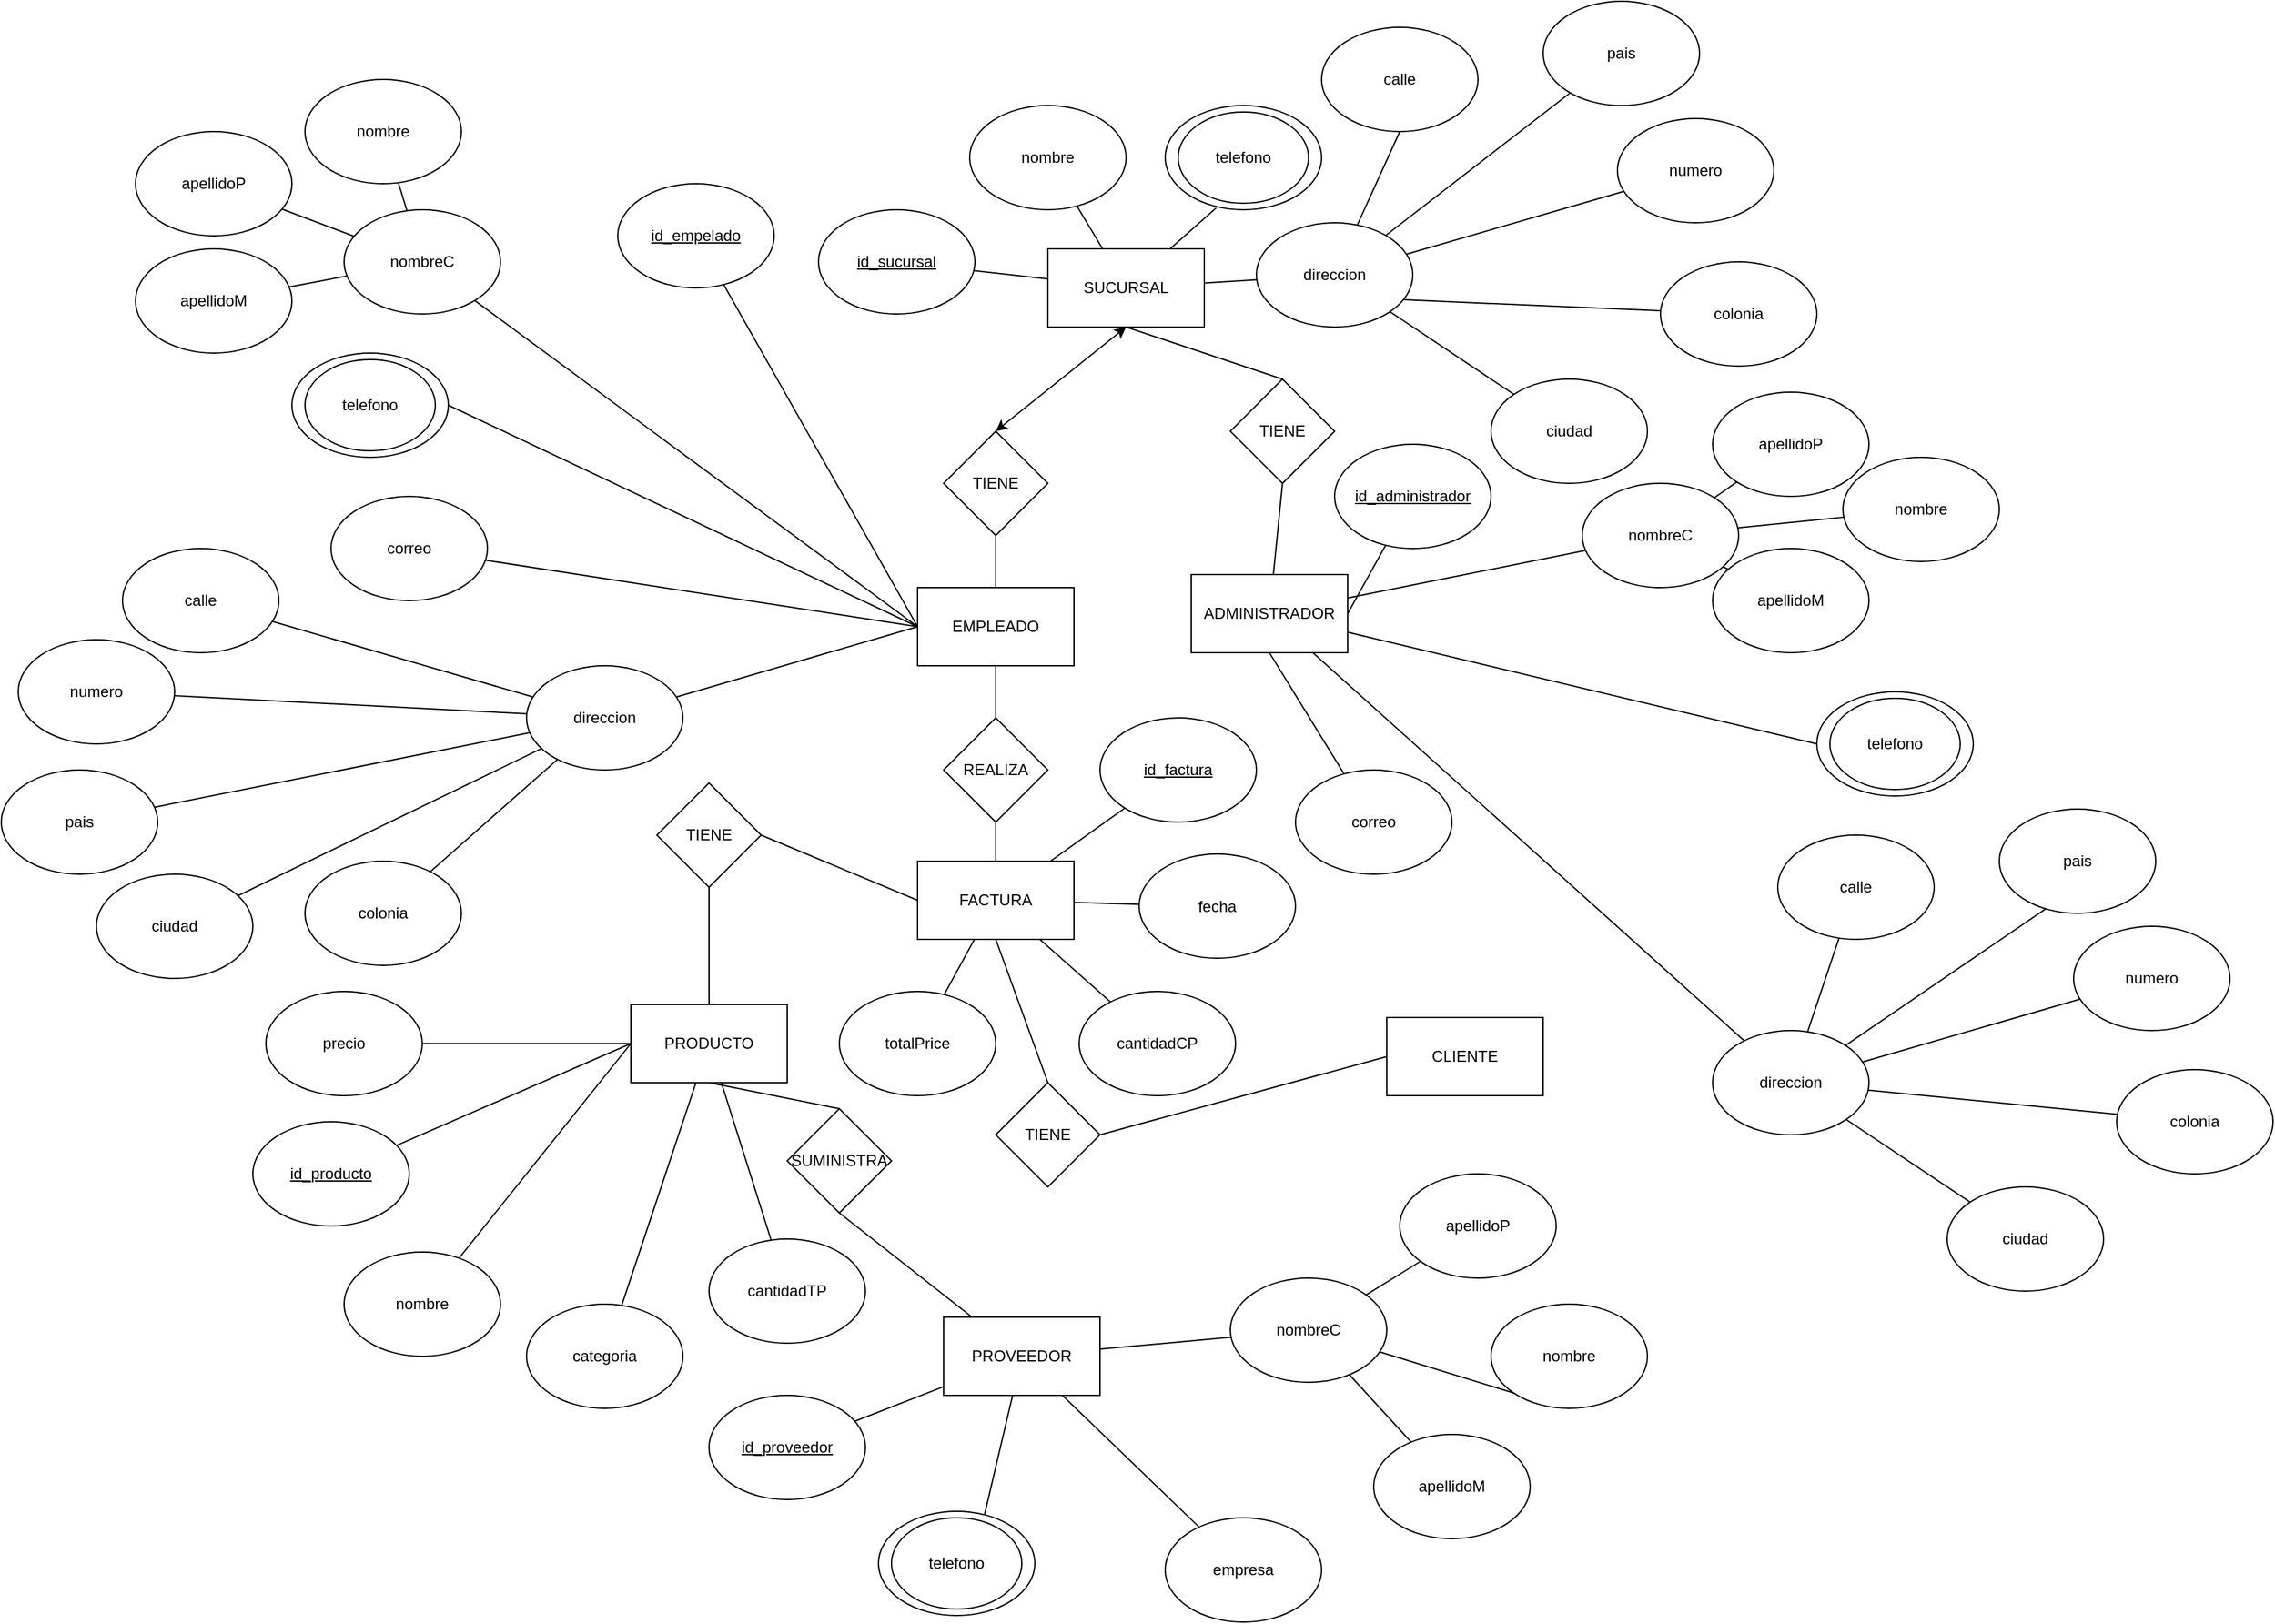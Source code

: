 <mxfile version="24.7.17">
  <diagram name="Página-1" id="daHvQAyVxowlMjiB71-R">
    <mxGraphModel dx="1592" dy="1625" grid="1" gridSize="10" guides="1" tooltips="1" connect="1" arrows="1" fold="1" page="1" pageScale="1" pageWidth="827" pageHeight="1169" math="0" shadow="0">
      <root>
        <mxCell id="0" />
        <mxCell id="1" parent="0" />
        <mxCell id="6Jg52KWJVzzLv4vNnvrJ-6" value="SUCURSAL" style="rounded=0;whiteSpace=wrap;html=1;" vertex="1" parent="1">
          <mxGeometry x="390" y="120" width="120" height="60" as="geometry" />
        </mxCell>
        <mxCell id="6Jg52KWJVzzLv4vNnvrJ-7" value="EMPLEADO" style="rounded=0;whiteSpace=wrap;html=1;" vertex="1" parent="1">
          <mxGeometry x="290" y="380" width="120" height="60" as="geometry" />
        </mxCell>
        <mxCell id="6Jg52KWJVzzLv4vNnvrJ-8" value="CLIENTE" style="rounded=0;whiteSpace=wrap;html=1;" vertex="1" parent="1">
          <mxGeometry x="650" y="710" width="120" height="60" as="geometry" />
        </mxCell>
        <mxCell id="6Jg52KWJVzzLv4vNnvrJ-9" value="PRODUCTO" style="rounded=0;whiteSpace=wrap;html=1;" vertex="1" parent="1">
          <mxGeometry x="70" y="700" width="120" height="60" as="geometry" />
        </mxCell>
        <mxCell id="6Jg52KWJVzzLv4vNnvrJ-10" value="PROVEEDOR" style="rounded=0;whiteSpace=wrap;html=1;" vertex="1" parent="1">
          <mxGeometry x="310" y="940" width="120" height="60" as="geometry" />
        </mxCell>
        <mxCell id="6Jg52KWJVzzLv4vNnvrJ-12" value="" style="endArrow=none;html=1;rounded=0;exitX=0.5;exitY=0;exitDx=0;exitDy=0;" edge="1" parent="1" source="6Jg52KWJVzzLv4vNnvrJ-21" target="6Jg52KWJVzzLv4vNnvrJ-7">
          <mxGeometry width="50" height="50" relative="1" as="geometry">
            <mxPoint x="330" y="500" as="sourcePoint" />
            <mxPoint x="350" y="460" as="targetPoint" />
          </mxGeometry>
        </mxCell>
        <mxCell id="6Jg52KWJVzzLv4vNnvrJ-15" value="" style="endArrow=none;html=1;rounded=0;entryX=0.5;entryY=1;entryDx=0;entryDy=0;exitX=0.5;exitY=0;exitDx=0;exitDy=0;" edge="1" parent="1" source="6Jg52KWJVzzLv4vNnvrJ-31" target="6Jg52KWJVzzLv4vNnvrJ-9">
          <mxGeometry width="50" height="50" relative="1" as="geometry">
            <mxPoint x="400" y="780" as="sourcePoint" />
            <mxPoint x="450" y="730" as="targetPoint" />
          </mxGeometry>
        </mxCell>
        <mxCell id="6Jg52KWJVzzLv4vNnvrJ-16" value="ADMINISTRADOR" style="rounded=0;whiteSpace=wrap;html=1;" vertex="1" parent="1">
          <mxGeometry x="500" y="370" width="120" height="60" as="geometry" />
        </mxCell>
        <mxCell id="6Jg52KWJVzzLv4vNnvrJ-17" value="" style="endArrow=classic;html=1;rounded=0;entryX=0.5;entryY=1;entryDx=0;entryDy=0;exitX=0.5;exitY=0;exitDx=0;exitDy=0;startArrow=classic;startFill=1;endFill=1;" edge="1" parent="1" source="6Jg52KWJVzzLv4vNnvrJ-53" target="6Jg52KWJVzzLv4vNnvrJ-6">
          <mxGeometry width="50" height="50" relative="1" as="geometry">
            <mxPoint x="350" y="260" as="sourcePoint" />
            <mxPoint x="500" y="160" as="targetPoint" />
          </mxGeometry>
        </mxCell>
        <mxCell id="6Jg52KWJVzzLv4vNnvrJ-18" value="" style="endArrow=none;html=1;rounded=0;entryX=0.5;entryY=1;entryDx=0;entryDy=0;exitX=0.5;exitY=0;exitDx=0;exitDy=0;" edge="1" parent="1" source="6Jg52KWJVzzLv4vNnvrJ-56" target="6Jg52KWJVzzLv4vNnvrJ-6">
          <mxGeometry width="50" height="50" relative="1" as="geometry">
            <mxPoint x="450" y="210" as="sourcePoint" />
            <mxPoint x="500" y="160" as="targetPoint" />
          </mxGeometry>
        </mxCell>
        <mxCell id="6Jg52KWJVzzLv4vNnvrJ-20" value="FACTURA" style="rounded=0;whiteSpace=wrap;html=1;" vertex="1" parent="1">
          <mxGeometry x="290" y="590" width="120" height="60" as="geometry" />
        </mxCell>
        <mxCell id="6Jg52KWJVzzLv4vNnvrJ-21" value="REALIZA" style="rhombus;whiteSpace=wrap;html=1;" vertex="1" parent="1">
          <mxGeometry x="310" y="480" width="80" height="80" as="geometry" />
        </mxCell>
        <mxCell id="6Jg52KWJVzzLv4vNnvrJ-22" value="" style="endArrow=none;html=1;rounded=0;entryX=0.5;entryY=1;entryDx=0;entryDy=0;exitX=0.5;exitY=0;exitDx=0;exitDy=0;" edge="1" parent="1" source="6Jg52KWJVzzLv4vNnvrJ-20" target="6Jg52KWJVzzLv4vNnvrJ-21">
          <mxGeometry width="50" height="50" relative="1" as="geometry">
            <mxPoint x="470" y="540" as="sourcePoint" />
            <mxPoint x="520" y="490" as="targetPoint" />
          </mxGeometry>
        </mxCell>
        <mxCell id="6Jg52KWJVzzLv4vNnvrJ-24" value="TIENE" style="rhombus;whiteSpace=wrap;html=1;" vertex="1" parent="1">
          <mxGeometry x="90" y="530" width="80" height="80" as="geometry" />
        </mxCell>
        <mxCell id="6Jg52KWJVzzLv4vNnvrJ-25" value="" style="endArrow=none;html=1;rounded=0;entryX=0;entryY=0.5;entryDx=0;entryDy=0;exitX=1;exitY=0.5;exitDx=0;exitDy=0;" edge="1" parent="1" source="6Jg52KWJVzzLv4vNnvrJ-24" target="6Jg52KWJVzzLv4vNnvrJ-20">
          <mxGeometry width="50" height="50" relative="1" as="geometry">
            <mxPoint x="220" y="570" as="sourcePoint" />
            <mxPoint x="270" y="520" as="targetPoint" />
          </mxGeometry>
        </mxCell>
        <mxCell id="6Jg52KWJVzzLv4vNnvrJ-26" value="" style="endArrow=none;html=1;rounded=0;entryX=0.5;entryY=1;entryDx=0;entryDy=0;" edge="1" parent="1" source="6Jg52KWJVzzLv4vNnvrJ-9" target="6Jg52KWJVzzLv4vNnvrJ-24">
          <mxGeometry width="50" height="50" relative="1" as="geometry">
            <mxPoint x="220" y="570" as="sourcePoint" />
            <mxPoint x="270" y="520" as="targetPoint" />
          </mxGeometry>
        </mxCell>
        <mxCell id="6Jg52KWJVzzLv4vNnvrJ-27" value="" style="endArrow=none;html=1;rounded=0;exitX=0;exitY=0.5;exitDx=0;exitDy=0;entryX=1;entryY=0.5;entryDx=0;entryDy=0;" edge="1" parent="1" source="6Jg52KWJVzzLv4vNnvrJ-8" target="6Jg52KWJVzzLv4vNnvrJ-28">
          <mxGeometry width="50" height="50" relative="1" as="geometry">
            <mxPoint x="180" y="580" as="sourcePoint" />
            <mxPoint x="390" y="730" as="targetPoint" />
          </mxGeometry>
        </mxCell>
        <mxCell id="6Jg52KWJVzzLv4vNnvrJ-28" value="TIENE" style="rhombus;whiteSpace=wrap;html=1;" vertex="1" parent="1">
          <mxGeometry x="350" y="760" width="80" height="80" as="geometry" />
        </mxCell>
        <mxCell id="6Jg52KWJVzzLv4vNnvrJ-30" value="" style="endArrow=none;html=1;rounded=0;entryX=0.5;entryY=1;entryDx=0;entryDy=0;exitX=0.5;exitY=0;exitDx=0;exitDy=0;" edge="1" parent="1" source="6Jg52KWJVzzLv4vNnvrJ-28" target="6Jg52KWJVzzLv4vNnvrJ-20">
          <mxGeometry width="50" height="50" relative="1" as="geometry">
            <mxPoint x="350" y="680" as="sourcePoint" />
            <mxPoint x="400" y="640" as="targetPoint" />
          </mxGeometry>
        </mxCell>
        <mxCell id="6Jg52KWJVzzLv4vNnvrJ-31" value="SUMINISTRA" style="rhombus;whiteSpace=wrap;html=1;" vertex="1" parent="1">
          <mxGeometry x="190" y="780" width="80" height="80" as="geometry" />
        </mxCell>
        <mxCell id="6Jg52KWJVzzLv4vNnvrJ-32" value="" style="endArrow=none;html=1;rounded=0;entryX=0.5;entryY=1;entryDx=0;entryDy=0;" edge="1" parent="1" source="6Jg52KWJVzzLv4vNnvrJ-10" target="6Jg52KWJVzzLv4vNnvrJ-31">
          <mxGeometry width="50" height="50" relative="1" as="geometry">
            <mxPoint x="280" y="960" as="sourcePoint" />
            <mxPoint x="330" y="910" as="targetPoint" />
          </mxGeometry>
        </mxCell>
        <mxCell id="6Jg52KWJVzzLv4vNnvrJ-33" value="id_sucursal" style="ellipse;whiteSpace=wrap;html=1;fontStyle=4" vertex="1" parent="1">
          <mxGeometry x="214" y="90" width="120" height="80" as="geometry" />
        </mxCell>
        <mxCell id="6Jg52KWJVzzLv4vNnvrJ-34" value="nombre" style="ellipse;whiteSpace=wrap;html=1;" vertex="1" parent="1">
          <mxGeometry x="330" y="10" width="120" height="80" as="geometry" />
        </mxCell>
        <mxCell id="6Jg52KWJVzzLv4vNnvrJ-35" value="telefono" style="ellipse;whiteSpace=wrap;html=1;" vertex="1" parent="1">
          <mxGeometry x="480" y="10" width="120" height="80" as="geometry" />
        </mxCell>
        <mxCell id="6Jg52KWJVzzLv4vNnvrJ-36" value="telefono" style="ellipse;whiteSpace=wrap;html=1;" vertex="1" parent="1">
          <mxGeometry x="490" y="15" width="100" height="70" as="geometry" />
        </mxCell>
        <mxCell id="6Jg52KWJVzzLv4vNnvrJ-37" value="direccion" style="ellipse;whiteSpace=wrap;html=1;" vertex="1" parent="1">
          <mxGeometry x="550" y="100" width="120" height="80" as="geometry" />
        </mxCell>
        <mxCell id="6Jg52KWJVzzLv4vNnvrJ-38" value="calle" style="ellipse;whiteSpace=wrap;html=1;" vertex="1" parent="1">
          <mxGeometry x="600" y="-50" width="120" height="80" as="geometry" />
        </mxCell>
        <mxCell id="6Jg52KWJVzzLv4vNnvrJ-39" value="numero" style="ellipse;whiteSpace=wrap;html=1;" vertex="1" parent="1">
          <mxGeometry x="827" y="20" width="120" height="80" as="geometry" />
        </mxCell>
        <mxCell id="6Jg52KWJVzzLv4vNnvrJ-40" value="colonia" style="ellipse;whiteSpace=wrap;html=1;" vertex="1" parent="1">
          <mxGeometry x="860" y="130" width="120" height="80" as="geometry" />
        </mxCell>
        <mxCell id="6Jg52KWJVzzLv4vNnvrJ-41" value="ciudad" style="ellipse;whiteSpace=wrap;html=1;" vertex="1" parent="1">
          <mxGeometry x="730" y="220" width="120" height="80" as="geometry" />
        </mxCell>
        <mxCell id="6Jg52KWJVzzLv4vNnvrJ-42" value="pais" style="ellipse;whiteSpace=wrap;html=1;" vertex="1" parent="1">
          <mxGeometry x="770" y="-70" width="120" height="80" as="geometry" />
        </mxCell>
        <mxCell id="6Jg52KWJVzzLv4vNnvrJ-43" value="" style="endArrow=none;html=1;rounded=0;entryX=0.5;entryY=1;entryDx=0;entryDy=0;" edge="1" parent="1" source="6Jg52KWJVzzLv4vNnvrJ-37" target="6Jg52KWJVzzLv4vNnvrJ-38">
          <mxGeometry width="50" height="50" relative="1" as="geometry">
            <mxPoint x="530" y="160" as="sourcePoint" />
            <mxPoint x="580" y="110" as="targetPoint" />
          </mxGeometry>
        </mxCell>
        <mxCell id="6Jg52KWJVzzLv4vNnvrJ-45" value="" style="endArrow=none;html=1;rounded=0;" edge="1" parent="1" source="6Jg52KWJVzzLv4vNnvrJ-37" target="6Jg52KWJVzzLv4vNnvrJ-42">
          <mxGeometry width="50" height="50" relative="1" as="geometry">
            <mxPoint x="530" y="160" as="sourcePoint" />
            <mxPoint x="580" y="110" as="targetPoint" />
          </mxGeometry>
        </mxCell>
        <mxCell id="6Jg52KWJVzzLv4vNnvrJ-46" value="" style="endArrow=none;html=1;rounded=0;" edge="1" parent="1" source="6Jg52KWJVzzLv4vNnvrJ-37" target="6Jg52KWJVzzLv4vNnvrJ-39">
          <mxGeometry width="50" height="50" relative="1" as="geometry">
            <mxPoint x="530" y="160" as="sourcePoint" />
            <mxPoint x="580" y="110" as="targetPoint" />
          </mxGeometry>
        </mxCell>
        <mxCell id="6Jg52KWJVzzLv4vNnvrJ-47" value="" style="endArrow=none;html=1;rounded=0;exitX=0.937;exitY=0.738;exitDx=0;exitDy=0;exitPerimeter=0;" edge="1" parent="1" source="6Jg52KWJVzzLv4vNnvrJ-37" target="6Jg52KWJVzzLv4vNnvrJ-40">
          <mxGeometry width="50" height="50" relative="1" as="geometry">
            <mxPoint x="530" y="160" as="sourcePoint" />
            <mxPoint x="580" y="110" as="targetPoint" />
          </mxGeometry>
        </mxCell>
        <mxCell id="6Jg52KWJVzzLv4vNnvrJ-48" value="" style="endArrow=none;html=1;rounded=0;" edge="1" parent="1" source="6Jg52KWJVzzLv4vNnvrJ-37" target="6Jg52KWJVzzLv4vNnvrJ-41">
          <mxGeometry width="50" height="50" relative="1" as="geometry">
            <mxPoint x="530" y="160" as="sourcePoint" />
            <mxPoint x="580" y="110" as="targetPoint" />
          </mxGeometry>
        </mxCell>
        <mxCell id="6Jg52KWJVzzLv4vNnvrJ-49" value="" style="endArrow=none;html=1;rounded=0;" edge="1" parent="1" source="6Jg52KWJVzzLv4vNnvrJ-6" target="6Jg52KWJVzzLv4vNnvrJ-37">
          <mxGeometry width="50" height="50" relative="1" as="geometry">
            <mxPoint x="530" y="160" as="sourcePoint" />
            <mxPoint x="580" y="110" as="targetPoint" />
          </mxGeometry>
        </mxCell>
        <mxCell id="6Jg52KWJVzzLv4vNnvrJ-50" value="" style="endArrow=none;html=1;rounded=0;entryX=0.327;entryY=0.981;entryDx=0;entryDy=0;entryPerimeter=0;" edge="1" parent="1" source="6Jg52KWJVzzLv4vNnvrJ-6" target="6Jg52KWJVzzLv4vNnvrJ-35">
          <mxGeometry width="50" height="50" relative="1" as="geometry">
            <mxPoint x="530" y="160" as="sourcePoint" />
            <mxPoint x="580" y="110" as="targetPoint" />
          </mxGeometry>
        </mxCell>
        <mxCell id="6Jg52KWJVzzLv4vNnvrJ-51" value="" style="endArrow=none;html=1;rounded=0;" edge="1" parent="1" source="6Jg52KWJVzzLv4vNnvrJ-6" target="6Jg52KWJVzzLv4vNnvrJ-34">
          <mxGeometry width="50" height="50" relative="1" as="geometry">
            <mxPoint x="530" y="160" as="sourcePoint" />
            <mxPoint x="580" y="110" as="targetPoint" />
          </mxGeometry>
        </mxCell>
        <mxCell id="6Jg52KWJVzzLv4vNnvrJ-52" value="" style="endArrow=none;html=1;rounded=0;" edge="1" parent="1" source="6Jg52KWJVzzLv4vNnvrJ-6" target="6Jg52KWJVzzLv4vNnvrJ-33">
          <mxGeometry width="50" height="50" relative="1" as="geometry">
            <mxPoint x="530" y="160" as="sourcePoint" />
            <mxPoint x="580" y="110" as="targetPoint" />
          </mxGeometry>
        </mxCell>
        <mxCell id="6Jg52KWJVzzLv4vNnvrJ-53" value="TIENE" style="rhombus;whiteSpace=wrap;html=1;" vertex="1" parent="1">
          <mxGeometry x="310" y="260" width="80" height="80" as="geometry" />
        </mxCell>
        <mxCell id="6Jg52KWJVzzLv4vNnvrJ-55" value="" style="endArrow=none;html=1;rounded=0;entryX=0.5;entryY=1;entryDx=0;entryDy=0;" edge="1" parent="1" source="6Jg52KWJVzzLv4vNnvrJ-7" target="6Jg52KWJVzzLv4vNnvrJ-53">
          <mxGeometry width="50" height="50" relative="1" as="geometry">
            <mxPoint x="440" y="370" as="sourcePoint" />
            <mxPoint x="490" y="320" as="targetPoint" />
          </mxGeometry>
        </mxCell>
        <mxCell id="6Jg52KWJVzzLv4vNnvrJ-56" value="TIENE" style="rhombus;whiteSpace=wrap;html=1;" vertex="1" parent="1">
          <mxGeometry x="530" y="220" width="80" height="80" as="geometry" />
        </mxCell>
        <mxCell id="6Jg52KWJVzzLv4vNnvrJ-57" value="" style="endArrow=none;html=1;rounded=0;entryX=0.5;entryY=1;entryDx=0;entryDy=0;" edge="1" parent="1" source="6Jg52KWJVzzLv4vNnvrJ-16" target="6Jg52KWJVzzLv4vNnvrJ-56">
          <mxGeometry width="50" height="50" relative="1" as="geometry">
            <mxPoint x="360" y="390" as="sourcePoint" />
            <mxPoint x="360" y="350" as="targetPoint" />
          </mxGeometry>
        </mxCell>
        <mxCell id="6Jg52KWJVzzLv4vNnvrJ-58" value="id_empelado" style="ellipse;whiteSpace=wrap;html=1;fontStyle=4" vertex="1" parent="1">
          <mxGeometry x="60" y="70" width="120" height="80" as="geometry" />
        </mxCell>
        <mxCell id="6Jg52KWJVzzLv4vNnvrJ-59" value="nombreC" style="ellipse;whiteSpace=wrap;html=1;" vertex="1" parent="1">
          <mxGeometry x="-150" y="90" width="120" height="80" as="geometry" />
        </mxCell>
        <mxCell id="6Jg52KWJVzzLv4vNnvrJ-60" value="nombre" style="ellipse;whiteSpace=wrap;html=1;" vertex="1" parent="1">
          <mxGeometry x="-180" y="-10" width="120" height="80" as="geometry" />
        </mxCell>
        <mxCell id="6Jg52KWJVzzLv4vNnvrJ-61" value="apellidoP" style="ellipse;whiteSpace=wrap;html=1;" vertex="1" parent="1">
          <mxGeometry x="-310" y="30" width="120" height="80" as="geometry" />
        </mxCell>
        <mxCell id="6Jg52KWJVzzLv4vNnvrJ-62" value="apellidoM" style="ellipse;whiteSpace=wrap;html=1;" vertex="1" parent="1">
          <mxGeometry x="-310" y="120" width="120" height="80" as="geometry" />
        </mxCell>
        <mxCell id="6Jg52KWJVzzLv4vNnvrJ-64" value="correo" style="ellipse;whiteSpace=wrap;html=1;" vertex="1" parent="1">
          <mxGeometry x="-160" y="310" width="120" height="80" as="geometry" />
        </mxCell>
        <mxCell id="6Jg52KWJVzzLv4vNnvrJ-65" value="telefono" style="ellipse;whiteSpace=wrap;html=1;" vertex="1" parent="1">
          <mxGeometry x="-190" y="200" width="120" height="80" as="geometry" />
        </mxCell>
        <mxCell id="6Jg52KWJVzzLv4vNnvrJ-66" value="telefono" style="ellipse;whiteSpace=wrap;html=1;" vertex="1" parent="1">
          <mxGeometry x="-180" y="205" width="100" height="70" as="geometry" />
        </mxCell>
        <mxCell id="6Jg52KWJVzzLv4vNnvrJ-67" value="" style="endArrow=none;html=1;rounded=0;entryX=0;entryY=0.5;entryDx=0;entryDy=0;" edge="1" parent="1" source="6Jg52KWJVzzLv4vNnvrJ-59" target="6Jg52KWJVzzLv4vNnvrJ-7">
          <mxGeometry width="50" height="50" relative="1" as="geometry">
            <mxPoint x="290" y="440" as="sourcePoint" />
            <mxPoint x="340" y="390" as="targetPoint" />
          </mxGeometry>
        </mxCell>
        <mxCell id="6Jg52KWJVzzLv4vNnvrJ-68" value="" style="endArrow=none;html=1;rounded=0;entryX=0;entryY=0.5;entryDx=0;entryDy=0;" edge="1" parent="1" source="6Jg52KWJVzzLv4vNnvrJ-58" target="6Jg52KWJVzzLv4vNnvrJ-7">
          <mxGeometry width="50" height="50" relative="1" as="geometry">
            <mxPoint x="122" y="350" as="sourcePoint" />
            <mxPoint x="300" y="420" as="targetPoint" />
          </mxGeometry>
        </mxCell>
        <mxCell id="6Jg52KWJVzzLv4vNnvrJ-69" value="" style="endArrow=none;html=1;rounded=0;" edge="1" parent="1" source="6Jg52KWJVzzLv4vNnvrJ-64">
          <mxGeometry width="50" height="50" relative="1" as="geometry">
            <mxPoint x="223" y="297" as="sourcePoint" />
            <mxPoint x="290" y="410" as="targetPoint" />
          </mxGeometry>
        </mxCell>
        <mxCell id="6Jg52KWJVzzLv4vNnvrJ-70" value="" style="endArrow=none;html=1;rounded=0;exitX=1;exitY=0.5;exitDx=0;exitDy=0;" edge="1" parent="1" source="6Jg52KWJVzzLv4vNnvrJ-65">
          <mxGeometry width="50" height="50" relative="1" as="geometry">
            <mxPoint x="151" y="361" as="sourcePoint" />
            <mxPoint x="290" y="410" as="targetPoint" />
          </mxGeometry>
        </mxCell>
        <mxCell id="6Jg52KWJVzzLv4vNnvrJ-71" value="" style="endArrow=none;html=1;rounded=0;" edge="1" parent="1" source="6Jg52KWJVzzLv4vNnvrJ-62" target="6Jg52KWJVzzLv4vNnvrJ-59">
          <mxGeometry width="50" height="50" relative="1" as="geometry">
            <mxPoint x="151" y="361" as="sourcePoint" />
            <mxPoint x="300" y="420" as="targetPoint" />
          </mxGeometry>
        </mxCell>
        <mxCell id="6Jg52KWJVzzLv4vNnvrJ-72" value="" style="endArrow=none;html=1;rounded=0;" edge="1" parent="1" source="6Jg52KWJVzzLv4vNnvrJ-61" target="6Jg52KWJVzzLv4vNnvrJ-59">
          <mxGeometry width="50" height="50" relative="1" as="geometry">
            <mxPoint x="-2" y="359" as="sourcePoint" />
            <mxPoint x="42" y="351" as="targetPoint" />
          </mxGeometry>
        </mxCell>
        <mxCell id="6Jg52KWJVzzLv4vNnvrJ-73" value="" style="endArrow=none;html=1;rounded=0;" edge="1" parent="1" source="6Jg52KWJVzzLv4vNnvrJ-60" target="6Jg52KWJVzzLv4vNnvrJ-59">
          <mxGeometry width="50" height="50" relative="1" as="geometry">
            <mxPoint x="-8" y="300" as="sourcePoint" />
            <mxPoint x="48" y="320" as="targetPoint" />
          </mxGeometry>
        </mxCell>
        <mxCell id="6Jg52KWJVzzLv4vNnvrJ-74" value="direccion" style="ellipse;whiteSpace=wrap;html=1;" vertex="1" parent="1">
          <mxGeometry x="-10" y="440" width="120" height="80" as="geometry" />
        </mxCell>
        <mxCell id="6Jg52KWJVzzLv4vNnvrJ-75" value="calle" style="ellipse;whiteSpace=wrap;html=1;" vertex="1" parent="1">
          <mxGeometry x="-320" y="350" width="120" height="80" as="geometry" />
        </mxCell>
        <mxCell id="6Jg52KWJVzzLv4vNnvrJ-76" value="numero" style="ellipse;whiteSpace=wrap;html=1;" vertex="1" parent="1">
          <mxGeometry x="-400" y="420" width="120" height="80" as="geometry" />
        </mxCell>
        <mxCell id="6Jg52KWJVzzLv4vNnvrJ-77" value="colonia" style="ellipse;whiteSpace=wrap;html=1;" vertex="1" parent="1">
          <mxGeometry x="-180" y="590" width="120" height="80" as="geometry" />
        </mxCell>
        <mxCell id="6Jg52KWJVzzLv4vNnvrJ-78" value="ciudad" style="ellipse;whiteSpace=wrap;html=1;" vertex="1" parent="1">
          <mxGeometry x="-340" y="600" width="120" height="80" as="geometry" />
        </mxCell>
        <mxCell id="6Jg52KWJVzzLv4vNnvrJ-79" value="pais" style="ellipse;whiteSpace=wrap;html=1;" vertex="1" parent="1">
          <mxGeometry x="-413" y="520" width="120" height="80" as="geometry" />
        </mxCell>
        <mxCell id="6Jg52KWJVzzLv4vNnvrJ-80" value="" style="endArrow=none;html=1;rounded=0;" edge="1" parent="1" source="6Jg52KWJVzzLv4vNnvrJ-75" target="6Jg52KWJVzzLv4vNnvrJ-74">
          <mxGeometry width="50" height="50" relative="1" as="geometry">
            <mxPoint x="-160" y="500" as="sourcePoint" />
            <mxPoint x="-110" y="450" as="targetPoint" />
          </mxGeometry>
        </mxCell>
        <mxCell id="6Jg52KWJVzzLv4vNnvrJ-81" value="" style="endArrow=none;html=1;rounded=0;" edge="1" parent="1" source="6Jg52KWJVzzLv4vNnvrJ-76" target="6Jg52KWJVzzLv4vNnvrJ-74">
          <mxGeometry width="50" height="50" relative="1" as="geometry">
            <mxPoint x="-160" y="500" as="sourcePoint" />
            <mxPoint x="-110" y="450" as="targetPoint" />
          </mxGeometry>
        </mxCell>
        <mxCell id="6Jg52KWJVzzLv4vNnvrJ-82" value="" style="endArrow=none;html=1;rounded=0;" edge="1" parent="1" source="6Jg52KWJVzzLv4vNnvrJ-79" target="6Jg52KWJVzzLv4vNnvrJ-74">
          <mxGeometry width="50" height="50" relative="1" as="geometry">
            <mxPoint x="-160" y="500" as="sourcePoint" />
            <mxPoint x="-110" y="450" as="targetPoint" />
          </mxGeometry>
        </mxCell>
        <mxCell id="6Jg52KWJVzzLv4vNnvrJ-83" value="" style="endArrow=none;html=1;rounded=0;" edge="1" parent="1" source="6Jg52KWJVzzLv4vNnvrJ-78" target="6Jg52KWJVzzLv4vNnvrJ-74">
          <mxGeometry width="50" height="50" relative="1" as="geometry">
            <mxPoint x="-160" y="500" as="sourcePoint" />
            <mxPoint x="-110" y="450" as="targetPoint" />
          </mxGeometry>
        </mxCell>
        <mxCell id="6Jg52KWJVzzLv4vNnvrJ-84" value="" style="endArrow=none;html=1;rounded=0;" edge="1" parent="1" source="6Jg52KWJVzzLv4vNnvrJ-77" target="6Jg52KWJVzzLv4vNnvrJ-74">
          <mxGeometry width="50" height="50" relative="1" as="geometry">
            <mxPoint x="-160" y="500" as="sourcePoint" />
            <mxPoint x="-110" y="450" as="targetPoint" />
          </mxGeometry>
        </mxCell>
        <mxCell id="6Jg52KWJVzzLv4vNnvrJ-85" value="" style="endArrow=none;html=1;rounded=0;entryX=0;entryY=0.5;entryDx=0;entryDy=0;" edge="1" parent="1" source="6Jg52KWJVzzLv4vNnvrJ-74" target="6Jg52KWJVzzLv4vNnvrJ-7">
          <mxGeometry width="50" height="50" relative="1" as="geometry">
            <mxPoint x="150" y="470" as="sourcePoint" />
            <mxPoint x="200" y="420" as="targetPoint" />
          </mxGeometry>
        </mxCell>
        <mxCell id="6Jg52KWJVzzLv4vNnvrJ-86" value="id_producto" style="ellipse;whiteSpace=wrap;html=1;fontStyle=4" vertex="1" parent="1">
          <mxGeometry x="-220" y="790" width="120" height="80" as="geometry" />
        </mxCell>
        <mxCell id="6Jg52KWJVzzLv4vNnvrJ-87" value="nombre" style="ellipse;whiteSpace=wrap;html=1;" vertex="1" parent="1">
          <mxGeometry x="-150" y="890" width="120" height="80" as="geometry" />
        </mxCell>
        <mxCell id="6Jg52KWJVzzLv4vNnvrJ-88" value="precio" style="ellipse;whiteSpace=wrap;html=1;" vertex="1" parent="1">
          <mxGeometry x="-210" y="690" width="120" height="80" as="geometry" />
        </mxCell>
        <mxCell id="6Jg52KWJVzzLv4vNnvrJ-89" value="" style="endArrow=none;html=1;rounded=0;entryX=0;entryY=0.5;entryDx=0;entryDy=0;" edge="1" parent="1" source="6Jg52KWJVzzLv4vNnvrJ-86" target="6Jg52KWJVzzLv4vNnvrJ-9">
          <mxGeometry width="50" height="50" relative="1" as="geometry">
            <mxPoint x="60" y="840" as="sourcePoint" />
            <mxPoint x="110" y="790" as="targetPoint" />
          </mxGeometry>
        </mxCell>
        <mxCell id="6Jg52KWJVzzLv4vNnvrJ-90" value="" style="endArrow=none;html=1;rounded=0;" edge="1" parent="1" source="6Jg52KWJVzzLv4vNnvrJ-88" target="6Jg52KWJVzzLv4vNnvrJ-9">
          <mxGeometry width="50" height="50" relative="1" as="geometry">
            <mxPoint x="60" y="840" as="sourcePoint" />
            <mxPoint x="110" y="790" as="targetPoint" />
          </mxGeometry>
        </mxCell>
        <mxCell id="6Jg52KWJVzzLv4vNnvrJ-91" value="" style="endArrow=none;html=1;rounded=0;entryX=0;entryY=0.5;entryDx=0;entryDy=0;" edge="1" parent="1" source="6Jg52KWJVzzLv4vNnvrJ-87" target="6Jg52KWJVzzLv4vNnvrJ-9">
          <mxGeometry width="50" height="50" relative="1" as="geometry">
            <mxPoint x="60" y="840" as="sourcePoint" />
            <mxPoint x="110" y="790" as="targetPoint" />
          </mxGeometry>
        </mxCell>
        <mxCell id="6Jg52KWJVzzLv4vNnvrJ-92" value="id_proveedor" style="ellipse;whiteSpace=wrap;html=1;fontStyle=4" vertex="1" parent="1">
          <mxGeometry x="130" y="1000" width="120" height="80" as="geometry" />
        </mxCell>
        <mxCell id="6Jg52KWJVzzLv4vNnvrJ-93" value="empresa" style="ellipse;whiteSpace=wrap;html=1;" vertex="1" parent="1">
          <mxGeometry x="480" y="1094" width="120" height="80" as="geometry" />
        </mxCell>
        <mxCell id="6Jg52KWJVzzLv4vNnvrJ-95" value="telefono" style="ellipse;whiteSpace=wrap;html=1;" vertex="1" parent="1">
          <mxGeometry x="260" y="1089" width="120" height="80" as="geometry" />
        </mxCell>
        <mxCell id="6Jg52KWJVzzLv4vNnvrJ-96" value="telefono" style="ellipse;whiteSpace=wrap;html=1;" vertex="1" parent="1">
          <mxGeometry x="270" y="1094" width="100" height="70" as="geometry" />
        </mxCell>
        <mxCell id="6Jg52KWJVzzLv4vNnvrJ-97" value="" style="endArrow=none;html=1;rounded=0;exitX=0.679;exitY=0.027;exitDx=0;exitDy=0;exitPerimeter=0;" edge="1" parent="1" source="6Jg52KWJVzzLv4vNnvrJ-95" target="6Jg52KWJVzzLv4vNnvrJ-10">
          <mxGeometry width="50" height="50" relative="1" as="geometry">
            <mxPoint x="391" y="1330" as="sourcePoint" />
            <mxPoint x="530" y="1379" as="targetPoint" />
          </mxGeometry>
        </mxCell>
        <mxCell id="6Jg52KWJVzzLv4vNnvrJ-98" value="" style="endArrow=none;html=1;rounded=0;" edge="1" parent="1" source="6Jg52KWJVzzLv4vNnvrJ-92" target="6Jg52KWJVzzLv4vNnvrJ-10">
          <mxGeometry width="50" height="50" relative="1" as="geometry">
            <mxPoint x="190" y="1160" as="sourcePoint" />
            <mxPoint x="240" y="1110" as="targetPoint" />
          </mxGeometry>
        </mxCell>
        <mxCell id="6Jg52KWJVzzLv4vNnvrJ-99" value="" style="endArrow=none;html=1;rounded=0;" edge="1" parent="1" source="6Jg52KWJVzzLv4vNnvrJ-93" target="6Jg52KWJVzzLv4vNnvrJ-10">
          <mxGeometry width="50" height="50" relative="1" as="geometry">
            <mxPoint x="190" y="1160" as="sourcePoint" />
            <mxPoint x="240" y="1110" as="targetPoint" />
          </mxGeometry>
        </mxCell>
        <mxCell id="6Jg52KWJVzzLv4vNnvrJ-100" value="categoria" style="ellipse;whiteSpace=wrap;html=1;" vertex="1" parent="1">
          <mxGeometry x="-10" y="930" width="120" height="80" as="geometry" />
        </mxCell>
        <mxCell id="6Jg52KWJVzzLv4vNnvrJ-101" value="" style="endArrow=none;html=1;rounded=0;" edge="1" parent="1" source="6Jg52KWJVzzLv4vNnvrJ-100" target="6Jg52KWJVzzLv4vNnvrJ-9">
          <mxGeometry width="50" height="50" relative="1" as="geometry">
            <mxPoint x="70" y="950" as="sourcePoint" />
            <mxPoint x="120" y="900" as="targetPoint" />
          </mxGeometry>
        </mxCell>
        <mxCell id="6Jg52KWJVzzLv4vNnvrJ-102" value="nombreC" style="ellipse;whiteSpace=wrap;html=1;" vertex="1" parent="1">
          <mxGeometry x="530" y="910" width="120" height="80" as="geometry" />
        </mxCell>
        <mxCell id="6Jg52KWJVzzLv4vNnvrJ-103" value="nombre" style="ellipse;whiteSpace=wrap;html=1;" vertex="1" parent="1">
          <mxGeometry x="730" y="930" width="120" height="80" as="geometry" />
        </mxCell>
        <mxCell id="6Jg52KWJVzzLv4vNnvrJ-104" value="apellidoP" style="ellipse;whiteSpace=wrap;html=1;" vertex="1" parent="1">
          <mxGeometry x="660" y="830" width="120" height="80" as="geometry" />
        </mxCell>
        <mxCell id="6Jg52KWJVzzLv4vNnvrJ-105" value="apellidoM" style="ellipse;whiteSpace=wrap;html=1;" vertex="1" parent="1">
          <mxGeometry x="640" y="1030" width="120" height="80" as="geometry" />
        </mxCell>
        <mxCell id="6Jg52KWJVzzLv4vNnvrJ-106" value="" style="endArrow=none;html=1;rounded=0;" edge="1" parent="1" source="6Jg52KWJVzzLv4vNnvrJ-102" target="6Jg52KWJVzzLv4vNnvrJ-104">
          <mxGeometry width="50" height="50" relative="1" as="geometry">
            <mxPoint x="580" y="1090" as="sourcePoint" />
            <mxPoint x="630" y="1040" as="targetPoint" />
          </mxGeometry>
        </mxCell>
        <mxCell id="6Jg52KWJVzzLv4vNnvrJ-107" value="" style="endArrow=none;html=1;rounded=0;entryX=0;entryY=1;entryDx=0;entryDy=0;" edge="1" parent="1" source="6Jg52KWJVzzLv4vNnvrJ-102" target="6Jg52KWJVzzLv4vNnvrJ-103">
          <mxGeometry width="50" height="50" relative="1" as="geometry">
            <mxPoint x="580" y="1090" as="sourcePoint" />
            <mxPoint x="630" y="1040" as="targetPoint" />
          </mxGeometry>
        </mxCell>
        <mxCell id="6Jg52KWJVzzLv4vNnvrJ-108" value="" style="endArrow=none;html=1;rounded=0;" edge="1" parent="1" source="6Jg52KWJVzzLv4vNnvrJ-102" target="6Jg52KWJVzzLv4vNnvrJ-105">
          <mxGeometry width="50" height="50" relative="1" as="geometry">
            <mxPoint x="580" y="1090" as="sourcePoint" />
            <mxPoint x="630" y="1040" as="targetPoint" />
          </mxGeometry>
        </mxCell>
        <mxCell id="6Jg52KWJVzzLv4vNnvrJ-109" value="" style="endArrow=none;html=1;rounded=0;" edge="1" parent="1" source="6Jg52KWJVzzLv4vNnvrJ-10" target="6Jg52KWJVzzLv4vNnvrJ-102">
          <mxGeometry width="50" height="50" relative="1" as="geometry">
            <mxPoint x="580" y="1090" as="sourcePoint" />
            <mxPoint x="630" y="1040" as="targetPoint" />
          </mxGeometry>
        </mxCell>
        <mxCell id="6Jg52KWJVzzLv4vNnvrJ-111" value="id_factura" style="ellipse;whiteSpace=wrap;html=1;fontStyle=4" vertex="1" parent="1">
          <mxGeometry x="430" y="480" width="120" height="80" as="geometry" />
        </mxCell>
        <mxCell id="6Jg52KWJVzzLv4vNnvrJ-112" value="fecha" style="ellipse;whiteSpace=wrap;html=1;" vertex="1" parent="1">
          <mxGeometry x="460" y="584.5" width="120" height="80" as="geometry" />
        </mxCell>
        <mxCell id="6Jg52KWJVzzLv4vNnvrJ-113" value="cantidadCP" style="ellipse;whiteSpace=wrap;html=1;" vertex="1" parent="1">
          <mxGeometry x="414" y="690" width="120" height="80" as="geometry" />
        </mxCell>
        <mxCell id="6Jg52KWJVzzLv4vNnvrJ-114" value="cantidadTP" style="ellipse;whiteSpace=wrap;html=1;" vertex="1" parent="1">
          <mxGeometry x="130" y="880" width="120" height="80" as="geometry" />
        </mxCell>
        <mxCell id="6Jg52KWJVzzLv4vNnvrJ-115" value="" style="endArrow=none;html=1;rounded=0;" edge="1" parent="1" source="6Jg52KWJVzzLv4vNnvrJ-114" target="6Jg52KWJVzzLv4vNnvrJ-9">
          <mxGeometry width="50" height="50" relative="1" as="geometry">
            <mxPoint x="73" y="941" as="sourcePoint" />
            <mxPoint x="130" y="770" as="targetPoint" />
          </mxGeometry>
        </mxCell>
        <mxCell id="6Jg52KWJVzzLv4vNnvrJ-116" value="totalPrice" style="ellipse;whiteSpace=wrap;html=1;" vertex="1" parent="1">
          <mxGeometry x="230" y="690" width="120" height="80" as="geometry" />
        </mxCell>
        <mxCell id="6Jg52KWJVzzLv4vNnvrJ-117" value="" style="endArrow=none;html=1;rounded=0;" edge="1" parent="1" source="6Jg52KWJVzzLv4vNnvrJ-116" target="6Jg52KWJVzzLv4vNnvrJ-20">
          <mxGeometry width="50" height="50" relative="1" as="geometry">
            <mxPoint x="280" y="790" as="sourcePoint" />
            <mxPoint x="330" y="740" as="targetPoint" />
          </mxGeometry>
        </mxCell>
        <mxCell id="6Jg52KWJVzzLv4vNnvrJ-118" value="" style="endArrow=none;html=1;rounded=0;" edge="1" parent="1" source="6Jg52KWJVzzLv4vNnvrJ-113" target="6Jg52KWJVzzLv4vNnvrJ-20">
          <mxGeometry width="50" height="50" relative="1" as="geometry">
            <mxPoint x="280" y="790" as="sourcePoint" />
            <mxPoint x="330" y="740" as="targetPoint" />
          </mxGeometry>
        </mxCell>
        <mxCell id="6Jg52KWJVzzLv4vNnvrJ-119" value="" style="endArrow=none;html=1;rounded=0;" edge="1" parent="1" source="6Jg52KWJVzzLv4vNnvrJ-112" target="6Jg52KWJVzzLv4vNnvrJ-20">
          <mxGeometry width="50" height="50" relative="1" as="geometry">
            <mxPoint x="280" y="790" as="sourcePoint" />
            <mxPoint x="330" y="740" as="targetPoint" />
          </mxGeometry>
        </mxCell>
        <mxCell id="6Jg52KWJVzzLv4vNnvrJ-120" value="" style="endArrow=none;html=1;rounded=0;" edge="1" parent="1" source="6Jg52KWJVzzLv4vNnvrJ-111" target="6Jg52KWJVzzLv4vNnvrJ-20">
          <mxGeometry width="50" height="50" relative="1" as="geometry">
            <mxPoint x="280" y="790" as="sourcePoint" />
            <mxPoint x="330" y="740" as="targetPoint" />
          </mxGeometry>
        </mxCell>
        <mxCell id="6Jg52KWJVzzLv4vNnvrJ-121" value="nombreC" style="ellipse;whiteSpace=wrap;html=1;" vertex="1" parent="1">
          <mxGeometry x="800" y="300" width="120" height="80" as="geometry" />
        </mxCell>
        <mxCell id="6Jg52KWJVzzLv4vNnvrJ-122" value="nombre" style="ellipse;whiteSpace=wrap;html=1;" vertex="1" parent="1">
          <mxGeometry x="1000" y="280" width="120" height="80" as="geometry" />
        </mxCell>
        <mxCell id="6Jg52KWJVzzLv4vNnvrJ-123" value="apellidoP" style="ellipse;whiteSpace=wrap;html=1;" vertex="1" parent="1">
          <mxGeometry x="900" y="230" width="120" height="80" as="geometry" />
        </mxCell>
        <mxCell id="6Jg52KWJVzzLv4vNnvrJ-124" value="apellidoM" style="ellipse;whiteSpace=wrap;html=1;" vertex="1" parent="1">
          <mxGeometry x="900" y="350" width="120" height="80" as="geometry" />
        </mxCell>
        <mxCell id="6Jg52KWJVzzLv4vNnvrJ-125" value="" style="endArrow=none;html=1;rounded=0;" edge="1" parent="1" source="6Jg52KWJVzzLv4vNnvrJ-16" target="6Jg52KWJVzzLv4vNnvrJ-121">
          <mxGeometry width="50" height="50" relative="1" as="geometry">
            <mxPoint x="570" y="450" as="sourcePoint" />
            <mxPoint x="620" y="400" as="targetPoint" />
          </mxGeometry>
        </mxCell>
        <mxCell id="6Jg52KWJVzzLv4vNnvrJ-126" value="" style="endArrow=none;html=1;rounded=0;" edge="1" parent="1" source="6Jg52KWJVzzLv4vNnvrJ-121" target="6Jg52KWJVzzLv4vNnvrJ-123">
          <mxGeometry width="50" height="50" relative="1" as="geometry">
            <mxPoint x="640" y="390" as="sourcePoint" />
            <mxPoint x="820" y="390" as="targetPoint" />
          </mxGeometry>
        </mxCell>
        <mxCell id="6Jg52KWJVzzLv4vNnvrJ-127" value="" style="endArrow=none;html=1;rounded=0;" edge="1" parent="1" source="6Jg52KWJVzzLv4vNnvrJ-121" target="6Jg52KWJVzzLv4vNnvrJ-122">
          <mxGeometry width="50" height="50" relative="1" as="geometry">
            <mxPoint x="924" y="363" as="sourcePoint" />
            <mxPoint x="966" y="337" as="targetPoint" />
          </mxGeometry>
        </mxCell>
        <mxCell id="6Jg52KWJVzzLv4vNnvrJ-128" value="" style="endArrow=none;html=1;rounded=0;" edge="1" parent="1" source="6Jg52KWJVzzLv4vNnvrJ-121" target="6Jg52KWJVzzLv4vNnvrJ-124">
          <mxGeometry width="50" height="50" relative="1" as="geometry">
            <mxPoint x="939" y="396" as="sourcePoint" />
            <mxPoint x="1021" y="404" as="targetPoint" />
          </mxGeometry>
        </mxCell>
        <mxCell id="6Jg52KWJVzzLv4vNnvrJ-130" value="id_administrador" style="ellipse;whiteSpace=wrap;html=1;fontStyle=4" vertex="1" parent="1">
          <mxGeometry x="610" y="270" width="120" height="80" as="geometry" />
        </mxCell>
        <mxCell id="6Jg52KWJVzzLv4vNnvrJ-131" value="" style="endArrow=none;html=1;rounded=0;exitX=1;exitY=0.5;exitDx=0;exitDy=0;" edge="1" parent="1" source="6Jg52KWJVzzLv4vNnvrJ-16" target="6Jg52KWJVzzLv4vNnvrJ-130">
          <mxGeometry width="50" height="50" relative="1" as="geometry">
            <mxPoint x="700" y="390" as="sourcePoint" />
            <mxPoint x="750" y="340" as="targetPoint" />
          </mxGeometry>
        </mxCell>
        <mxCell id="6Jg52KWJVzzLv4vNnvrJ-132" value="correo" style="ellipse;whiteSpace=wrap;html=1;" vertex="1" parent="1">
          <mxGeometry x="580" y="520" width="120" height="80" as="geometry" />
        </mxCell>
        <mxCell id="6Jg52KWJVzzLv4vNnvrJ-133" value="telefono" style="ellipse;whiteSpace=wrap;html=1;" vertex="1" parent="1">
          <mxGeometry x="980" y="460" width="120" height="80" as="geometry" />
        </mxCell>
        <mxCell id="6Jg52KWJVzzLv4vNnvrJ-134" value="telefono" style="ellipse;whiteSpace=wrap;html=1;" vertex="1" parent="1">
          <mxGeometry x="990" y="465" width="100" height="70" as="geometry" />
        </mxCell>
        <mxCell id="6Jg52KWJVzzLv4vNnvrJ-136" value="" style="endArrow=none;html=1;rounded=0;" edge="1" parent="1" target="6Jg52KWJVzzLv4vNnvrJ-16">
          <mxGeometry width="50" height="50" relative="1" as="geometry">
            <mxPoint x="980" y="500" as="sourcePoint" />
            <mxPoint x="800" y="390" as="targetPoint" />
          </mxGeometry>
        </mxCell>
        <mxCell id="6Jg52KWJVzzLv4vNnvrJ-144" value="" style="endArrow=none;html=1;rounded=0;entryX=0.5;entryY=1;entryDx=0;entryDy=0;" edge="1" parent="1" source="6Jg52KWJVzzLv4vNnvrJ-132" target="6Jg52KWJVzzLv4vNnvrJ-16">
          <mxGeometry width="50" height="50" relative="1" as="geometry">
            <mxPoint x="730" y="540" as="sourcePoint" />
            <mxPoint x="780" y="490" as="targetPoint" />
          </mxGeometry>
        </mxCell>
        <mxCell id="6Jg52KWJVzzLv4vNnvrJ-145" value="direccion" style="ellipse;whiteSpace=wrap;html=1;" vertex="1" parent="1">
          <mxGeometry x="900" y="720" width="120" height="80" as="geometry" />
        </mxCell>
        <mxCell id="6Jg52KWJVzzLv4vNnvrJ-146" value="calle" style="ellipse;whiteSpace=wrap;html=1;" vertex="1" parent="1">
          <mxGeometry x="950" y="570" width="120" height="80" as="geometry" />
        </mxCell>
        <mxCell id="6Jg52KWJVzzLv4vNnvrJ-147" value="numero" style="ellipse;whiteSpace=wrap;html=1;" vertex="1" parent="1">
          <mxGeometry x="1177" y="640" width="120" height="80" as="geometry" />
        </mxCell>
        <mxCell id="6Jg52KWJVzzLv4vNnvrJ-148" value="colonia" style="ellipse;whiteSpace=wrap;html=1;" vertex="1" parent="1">
          <mxGeometry x="1210" y="750" width="120" height="80" as="geometry" />
        </mxCell>
        <mxCell id="6Jg52KWJVzzLv4vNnvrJ-149" value="ciudad" style="ellipse;whiteSpace=wrap;html=1;" vertex="1" parent="1">
          <mxGeometry x="1080" y="840" width="120" height="80" as="geometry" />
        </mxCell>
        <mxCell id="6Jg52KWJVzzLv4vNnvrJ-150" value="pais" style="ellipse;whiteSpace=wrap;html=1;" vertex="1" parent="1">
          <mxGeometry x="1120" y="550" width="120" height="80" as="geometry" />
        </mxCell>
        <mxCell id="6Jg52KWJVzzLv4vNnvrJ-151" value="" style="endArrow=none;html=1;rounded=0;" edge="1" parent="1" source="6Jg52KWJVzzLv4vNnvrJ-145" target="6Jg52KWJVzzLv4vNnvrJ-16">
          <mxGeometry width="50" height="50" relative="1" as="geometry">
            <mxPoint x="560" y="460" as="sourcePoint" />
            <mxPoint x="610" y="410" as="targetPoint" />
          </mxGeometry>
        </mxCell>
        <mxCell id="6Jg52KWJVzzLv4vNnvrJ-152" value="" style="endArrow=none;html=1;rounded=0;" edge="1" parent="1" source="6Jg52KWJVzzLv4vNnvrJ-145" target="6Jg52KWJVzzLv4vNnvrJ-146">
          <mxGeometry width="50" height="50" relative="1" as="geometry">
            <mxPoint x="1130" y="720" as="sourcePoint" />
            <mxPoint x="1180" y="670" as="targetPoint" />
          </mxGeometry>
        </mxCell>
        <mxCell id="6Jg52KWJVzzLv4vNnvrJ-153" value="" style="endArrow=none;html=1;rounded=0;entryX=0.3;entryY=0.954;entryDx=0;entryDy=0;entryPerimeter=0;" edge="1" parent="1" source="6Jg52KWJVzzLv4vNnvrJ-145" target="6Jg52KWJVzzLv4vNnvrJ-150">
          <mxGeometry width="50" height="50" relative="1" as="geometry">
            <mxPoint x="1130" y="720" as="sourcePoint" />
            <mxPoint x="1180" y="670" as="targetPoint" />
          </mxGeometry>
        </mxCell>
        <mxCell id="6Jg52KWJVzzLv4vNnvrJ-154" value="" style="endArrow=none;html=1;rounded=0;" edge="1" parent="1" source="6Jg52KWJVzzLv4vNnvrJ-145" target="6Jg52KWJVzzLv4vNnvrJ-147">
          <mxGeometry width="50" height="50" relative="1" as="geometry">
            <mxPoint x="1130" y="720" as="sourcePoint" />
            <mxPoint x="1180" y="670" as="targetPoint" />
          </mxGeometry>
        </mxCell>
        <mxCell id="6Jg52KWJVzzLv4vNnvrJ-158" value="" style="endArrow=none;html=1;rounded=0;" edge="1" parent="1" source="6Jg52KWJVzzLv4vNnvrJ-145" target="6Jg52KWJVzzLv4vNnvrJ-148">
          <mxGeometry width="50" height="50" relative="1" as="geometry">
            <mxPoint x="1130" y="720" as="sourcePoint" />
            <mxPoint x="1180" y="670" as="targetPoint" />
          </mxGeometry>
        </mxCell>
        <mxCell id="6Jg52KWJVzzLv4vNnvrJ-159" value="" style="endArrow=none;html=1;rounded=0;" edge="1" parent="1" source="6Jg52KWJVzzLv4vNnvrJ-145" target="6Jg52KWJVzzLv4vNnvrJ-149">
          <mxGeometry width="50" height="50" relative="1" as="geometry">
            <mxPoint x="1130" y="720" as="sourcePoint" />
            <mxPoint x="1180" y="670" as="targetPoint" />
          </mxGeometry>
        </mxCell>
      </root>
    </mxGraphModel>
  </diagram>
</mxfile>
